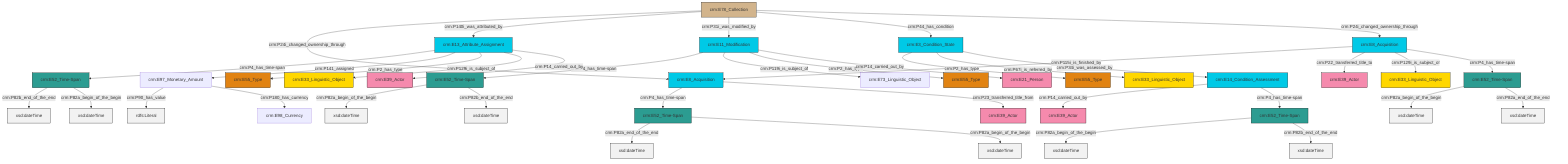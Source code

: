 graph TD
classDef Literal fill:#f2f2f2,stroke:#000000;
classDef CRM_Entity fill:#FFFFFF,stroke:#000000;
classDef Temporal_Entity fill:#00C9E6, stroke:#000000;
classDef Type fill:#E18312, stroke:#000000;
classDef Time-Span fill:#2C9C91, stroke:#000000;
classDef Appellation fill:#FFEB7F, stroke:#000000;
classDef Place fill:#008836, stroke:#000000;
classDef Persistent_Item fill:#B266B2, stroke:#000000;
classDef Conceptual_Object fill:#FFD700, stroke:#000000;
classDef Physical_Thing fill:#D2B48C, stroke:#000000;
classDef Actor fill:#f58aad, stroke:#000000;
classDef PC_Classes fill:#4ce600, stroke:#000000;
classDef Multi fill:#cccccc,stroke:#000000;

0["crm:E52_Time-Span"]:::Time-Span -->|crm:P82a_begin_of_the_begin| 1[xsd:dateTime]:::Literal
2["crm:E78_Collection"]:::Physical_Thing -->|crm:P24i_changed_ownership_through| 3["crm:E8_Acquisition"]:::Temporal_Entity
4["crm:E11_Modification"]:::Temporal_Entity -->|crm:P4_has_time-span| 5["crm:E52_Time-Span"]:::Time-Span
6["crm:E52_Time-Span"]:::Time-Span -->|crm:P82a_begin_of_the_begin| 7[xsd:dateTime]:::Literal
10["crm:E13_Attribute_Assignment"]:::Temporal_Entity -->|crm:P4_has_time-span| 11["crm:E52_Time-Span"]:::Time-Span
4["crm:E11_Modification"]:::Temporal_Entity -->|crm:P119i_is_subject_of| 15["crm:E73_Linguistic_Object"]:::Default
16["crm:E14_Condition_Assessment"]:::Temporal_Entity -->|crm:P14_carried_out_by| 17["crm:E39_Actor"]:::Actor
18["crm:E8_Acquisition"]:::Temporal_Entity -->|crm:P115i_is_finished_by| 3["crm:E8_Acquisition"]:::Temporal_Entity
16["crm:E14_Condition_Assessment"]:::Temporal_Entity -->|crm:P4_has_time-span| 0["crm:E52_Time-Span"]:::Time-Span
2["crm:E78_Collection"]:::Physical_Thing -->|crm:P140i_was_attributed_by| 10["crm:E13_Attribute_Assignment"]:::Temporal_Entity
19["crm:E52_Time-Span"]:::Time-Span -->|crm:P82a_end_of_the_end| 22[xsd:dateTime]:::Literal
10["crm:E13_Attribute_Assignment"]:::Temporal_Entity -->|crm:P141_assigned| 25["crm:E97_Monetary_Amount"]:::Default
18["crm:E8_Acquisition"]:::Temporal_Entity -->|crm:P22_transferred_title_to| 27["crm:E39_Actor"]:::Actor
25["crm:E97_Monetary_Amount"]:::Default -->|crm:P90_has_value| 30[rdfs:Literal]:::Literal
6["crm:E52_Time-Span"]:::Time-Span -->|crm:P82a_end_of_the_end| 31[xsd:dateTime]:::Literal
4["crm:E11_Modification"]:::Temporal_Entity -->|crm:P2_has_type| 28["crm:E55_Type"]:::Type
10["crm:E13_Attribute_Assignment"]:::Temporal_Entity -->|crm:P2_has_type| 32["crm:E55_Type"]:::Type
18["crm:E8_Acquisition"]:::Temporal_Entity -->|crm:P129i_is_subject_of| 33["crm:E33_Linguistic_Object"]:::Conceptual_Object
34["crm:E3_Condition_State"]:::Temporal_Entity -->|crm:P2_has_type| 23["crm:E55_Type"]:::Type
34["crm:E3_Condition_State"]:::Temporal_Entity -->|crm:P67i_is_referred_by| 13["crm:E33_Linguistic_Object"]:::Conceptual_Object
2["crm:E78_Collection"]:::Physical_Thing -->|crm:P31i_was_modified_by| 4["crm:E11_Modification"]:::Temporal_Entity
2["crm:E78_Collection"]:::Physical_Thing -->|crm:P44_has_condition| 34["crm:E3_Condition_State"]:::Temporal_Entity
10["crm:E13_Attribute_Assignment"]:::Temporal_Entity -->|crm:P129i_is_subject_of| 8["crm:E33_Linguistic_Object"]:::Conceptual_Object
0["crm:E52_Time-Span"]:::Time-Span -->|crm:P82b_end_of_the_end| 40[xsd:dateTime]:::Literal
11["crm:E52_Time-Span"]:::Time-Span -->|crm:P82b_end_of_the_end| 41[xsd:dateTime]:::Literal
18["crm:E8_Acquisition"]:::Temporal_Entity -->|crm:P4_has_time-span| 6["crm:E52_Time-Span"]:::Time-Span
19["crm:E52_Time-Span"]:::Time-Span -->|crm:P82a_begin_of_the_begin| 45[xsd:dateTime]:::Literal
3["crm:E8_Acquisition"]:::Temporal_Entity -->|crm:P4_has_time-span| 19["crm:E52_Time-Span"]:::Time-Span
5["crm:E52_Time-Span"]:::Time-Span -->|crm:P82a_begin_of_the_begin| 49[xsd:dateTime]:::Literal
2["crm:E78_Collection"]:::Physical_Thing -->|crm:P24i_changed_ownership_through| 18["crm:E8_Acquisition"]:::Temporal_Entity
4["crm:E11_Modification"]:::Temporal_Entity -->|crm:P14_carried_out_by| 47["crm:E21_Person"]:::Actor
3["crm:E8_Acquisition"]:::Temporal_Entity -->|crm:P23_transferred_title_from| 50["crm:E39_Actor"]:::Actor
11["crm:E52_Time-Span"]:::Time-Span -->|crm:P82a_begin_of_the_begin| 51[xsd:dateTime]:::Literal
25["crm:E97_Monetary_Amount"]:::Default -->|crm:P180_has_currency| 52["crm:E98_Currency"]:::Default
10["crm:E13_Attribute_Assignment"]:::Temporal_Entity -->|crm:P14_carried_out_by| 54["crm:E39_Actor"]:::Actor
34["crm:E3_Condition_State"]:::Temporal_Entity -->|crm:P34i_was_assessed_by| 16["crm:E14_Condition_Assessment"]:::Temporal_Entity
5["crm:E52_Time-Span"]:::Time-Span -->|crm:P82b_end_of_the_end| 57[xsd:dateTime]:::Literal